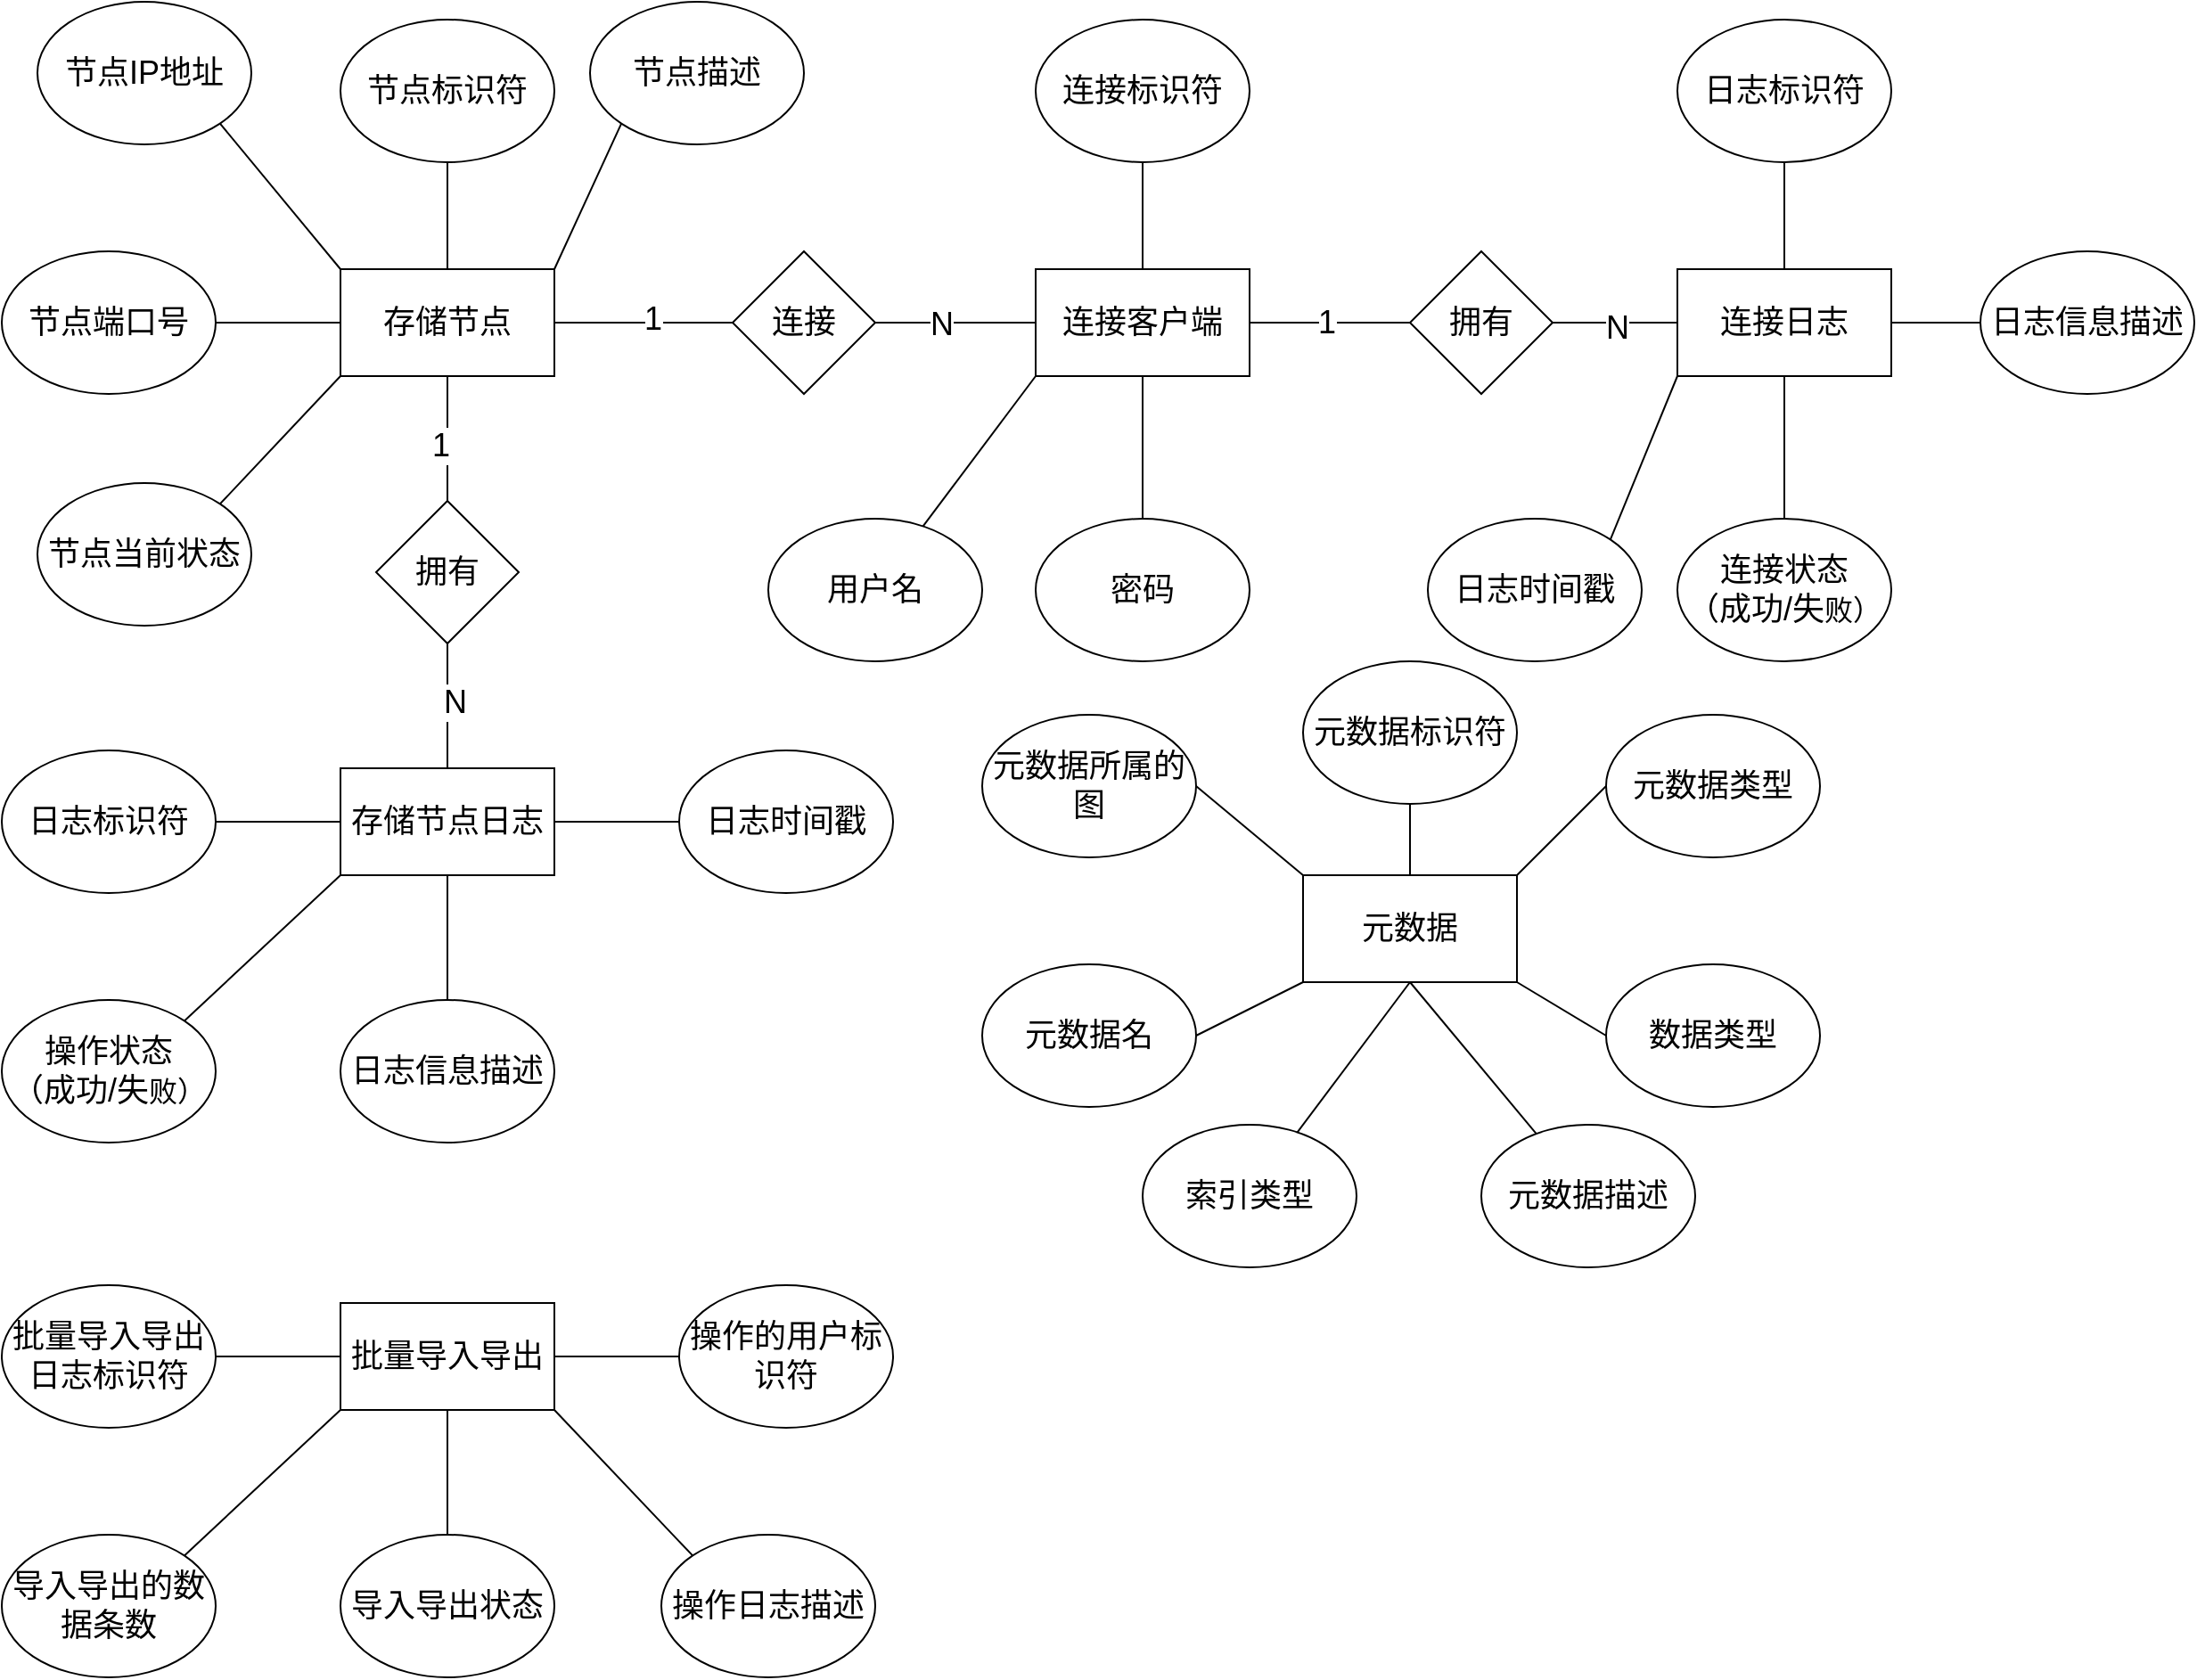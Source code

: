 <mxfile version="23.1.7" type="github">
  <diagram name="第 1 页" id="O520n5k4d-XmnUUx3r3Z">
    <mxGraphModel dx="2862" dy="1207" grid="1" gridSize="10" guides="1" tooltips="1" connect="1" arrows="1" fold="1" page="1" pageScale="1" pageWidth="827" pageHeight="1169" math="0" shadow="0">
      <root>
        <mxCell id="0" />
        <mxCell id="1" parent="0" />
        <mxCell id="6Zg3kNEFJYCapv534Jjk-8" style="edgeStyle=orthogonalEdgeStyle;rounded=0;orthogonalLoop=1;jettySize=auto;html=1;exitX=0.5;exitY=0;exitDx=0;exitDy=0;entryX=0.5;entryY=1;entryDx=0;entryDy=0;endArrow=none;endFill=0;" parent="1" source="6Zg3kNEFJYCapv534Jjk-3" target="6Zg3kNEFJYCapv534Jjk-4" edge="1">
          <mxGeometry relative="1" as="geometry" />
        </mxCell>
        <mxCell id="6Zg3kNEFJYCapv534Jjk-9" style="edgeStyle=orthogonalEdgeStyle;rounded=0;orthogonalLoop=1;jettySize=auto;html=1;exitX=0;exitY=0.5;exitDx=0;exitDy=0;endArrow=none;endFill=0;" parent="1" source="6Zg3kNEFJYCapv534Jjk-3" target="6Zg3kNEFJYCapv534Jjk-5" edge="1">
          <mxGeometry relative="1" as="geometry" />
        </mxCell>
        <mxCell id="6Zg3kNEFJYCapv534Jjk-11" style="rounded=0;orthogonalLoop=1;jettySize=auto;html=1;exitX=0;exitY=1;exitDx=0;exitDy=0;entryX=1;entryY=0;entryDx=0;entryDy=0;endArrow=none;endFill=0;" parent="1" source="6Zg3kNEFJYCapv534Jjk-3" target="6Zg3kNEFJYCapv534Jjk-7" edge="1">
          <mxGeometry relative="1" as="geometry" />
        </mxCell>
        <mxCell id="6Zg3kNEFJYCapv534Jjk-17" style="edgeStyle=orthogonalEdgeStyle;rounded=0;orthogonalLoop=1;jettySize=auto;html=1;exitX=1;exitY=0.5;exitDx=0;exitDy=0;entryX=0;entryY=0.5;entryDx=0;entryDy=0;endArrow=none;endFill=0;" parent="1" source="6Zg3kNEFJYCapv534Jjk-3" target="6Zg3kNEFJYCapv534Jjk-13" edge="1">
          <mxGeometry relative="1" as="geometry" />
        </mxCell>
        <mxCell id="6Zg3kNEFJYCapv534Jjk-26" value="&lt;font style=&quot;font-size: 18px;&quot;&gt;1&lt;/font&gt;" style="edgeLabel;html=1;align=center;verticalAlign=middle;resizable=0;points=[];" parent="6Zg3kNEFJYCapv534Jjk-17" vertex="1" connectable="0">
          <mxGeometry x="0.087" y="2" relative="1" as="geometry">
            <mxPoint as="offset" />
          </mxGeometry>
        </mxCell>
        <mxCell id="6Zg3kNEFJYCapv534Jjk-38" style="rounded=0;orthogonalLoop=1;jettySize=auto;html=1;exitX=0;exitY=0;exitDx=0;exitDy=0;entryX=1;entryY=1;entryDx=0;entryDy=0;endArrow=none;endFill=0;" parent="1" source="6Zg3kNEFJYCapv534Jjk-3" target="6Zg3kNEFJYCapv534Jjk-6" edge="1">
          <mxGeometry relative="1" as="geometry" />
        </mxCell>
        <mxCell id="6Zg3kNEFJYCapv534Jjk-42" style="edgeStyle=orthogonalEdgeStyle;rounded=0;orthogonalLoop=1;jettySize=auto;html=1;exitX=0.5;exitY=1;exitDx=0;exitDy=0;endArrow=none;endFill=0;" parent="1" source="6Zg3kNEFJYCapv534Jjk-3" target="6Zg3kNEFJYCapv534Jjk-41" edge="1">
          <mxGeometry relative="1" as="geometry" />
        </mxCell>
        <mxCell id="cuGuRo7syj6w-kKDCdX4-1" value="&lt;font style=&quot;font-size: 18px;&quot;&gt;1&lt;/font&gt;" style="edgeLabel;html=1;align=center;verticalAlign=middle;resizable=0;points=[];" parent="6Zg3kNEFJYCapv534Jjk-42" vertex="1" connectable="0">
          <mxGeometry x="0.105" y="-4" relative="1" as="geometry">
            <mxPoint as="offset" />
          </mxGeometry>
        </mxCell>
        <mxCell id="Qvd4GWLs-rVqjNRkkyem-2" style="rounded=0;orthogonalLoop=1;jettySize=auto;html=1;exitX=1;exitY=0;exitDx=0;exitDy=0;entryX=0;entryY=1;entryDx=0;entryDy=0;endArrow=none;endFill=0;" parent="1" source="6Zg3kNEFJYCapv534Jjk-3" target="Qvd4GWLs-rVqjNRkkyem-1" edge="1">
          <mxGeometry relative="1" as="geometry" />
        </mxCell>
        <mxCell id="6Zg3kNEFJYCapv534Jjk-3" value="&lt;font style=&quot;font-size: 18px;&quot;&gt;存储节点&lt;/font&gt;" style="rounded=0;whiteSpace=wrap;html=1;" parent="1" vertex="1">
          <mxGeometry x="180" y="270" width="120" height="60" as="geometry" />
        </mxCell>
        <mxCell id="6Zg3kNEFJYCapv534Jjk-4" value="&lt;font style=&quot;font-size: 18px;&quot;&gt;节点标识符&lt;/font&gt;" style="ellipse;whiteSpace=wrap;html=1;" parent="1" vertex="1">
          <mxGeometry x="180" y="130" width="120" height="80" as="geometry" />
        </mxCell>
        <mxCell id="6Zg3kNEFJYCapv534Jjk-5" value="&lt;font style=&quot;font-size: 18px;&quot;&gt;节点端口号&lt;/font&gt;" style="ellipse;whiteSpace=wrap;html=1;" parent="1" vertex="1">
          <mxGeometry x="-10" y="260" width="120" height="80" as="geometry" />
        </mxCell>
        <mxCell id="6Zg3kNEFJYCapv534Jjk-6" value="&lt;font style=&quot;font-size: 18px;&quot;&gt;节点IP地址&lt;/font&gt;" style="ellipse;whiteSpace=wrap;html=1;" parent="1" vertex="1">
          <mxGeometry x="10" y="120" width="120" height="80" as="geometry" />
        </mxCell>
        <mxCell id="6Zg3kNEFJYCapv534Jjk-7" value="&lt;font style=&quot;font-size: 18px;&quot;&gt;节点当前状态&lt;/font&gt;" style="ellipse;whiteSpace=wrap;html=1;" parent="1" vertex="1">
          <mxGeometry x="10" y="390" width="120" height="80" as="geometry" />
        </mxCell>
        <mxCell id="6Zg3kNEFJYCapv534Jjk-19" style="edgeStyle=orthogonalEdgeStyle;rounded=0;orthogonalLoop=1;jettySize=auto;html=1;exitX=0.5;exitY=0;exitDx=0;exitDy=0;entryX=0.5;entryY=1;entryDx=0;entryDy=0;endArrow=none;endFill=0;" parent="1" source="6Zg3kNEFJYCapv534Jjk-12" target="6Zg3kNEFJYCapv534Jjk-15" edge="1">
          <mxGeometry relative="1" as="geometry" />
        </mxCell>
        <mxCell id="6Zg3kNEFJYCapv534Jjk-22" style="rounded=0;orthogonalLoop=1;jettySize=auto;html=1;exitX=0;exitY=1;exitDx=0;exitDy=0;endArrow=none;endFill=0;" parent="1" source="6Zg3kNEFJYCapv534Jjk-12" target="6Zg3kNEFJYCapv534Jjk-14" edge="1">
          <mxGeometry relative="1" as="geometry" />
        </mxCell>
        <mxCell id="6Zg3kNEFJYCapv534Jjk-23" style="edgeStyle=orthogonalEdgeStyle;rounded=0;orthogonalLoop=1;jettySize=auto;html=1;exitX=0.5;exitY=1;exitDx=0;exitDy=0;entryX=0.5;entryY=0;entryDx=0;entryDy=0;endArrow=none;endFill=0;" parent="1" source="6Zg3kNEFJYCapv534Jjk-12" target="6Zg3kNEFJYCapv534Jjk-16" edge="1">
          <mxGeometry relative="1" as="geometry" />
        </mxCell>
        <mxCell id="6Zg3kNEFJYCapv534Jjk-28" style="edgeStyle=orthogonalEdgeStyle;rounded=0;orthogonalLoop=1;jettySize=auto;html=1;exitX=1;exitY=0.5;exitDx=0;exitDy=0;entryX=0;entryY=0.5;entryDx=0;entryDy=0;endArrow=none;endFill=0;" parent="1" source="6Zg3kNEFJYCapv534Jjk-12" target="6Zg3kNEFJYCapv534Jjk-25" edge="1">
          <mxGeometry relative="1" as="geometry" />
        </mxCell>
        <mxCell id="6Zg3kNEFJYCapv534Jjk-30" value="&lt;font style=&quot;font-size: 18px;&quot;&gt;1&lt;/font&gt;" style="edgeLabel;html=1;align=center;verticalAlign=middle;resizable=0;points=[];" parent="6Zg3kNEFJYCapv534Jjk-28" vertex="1" connectable="0">
          <mxGeometry x="-0.059" relative="1" as="geometry">
            <mxPoint as="offset" />
          </mxGeometry>
        </mxCell>
        <mxCell id="6Zg3kNEFJYCapv534Jjk-12" value="&lt;font style=&quot;font-size: 18px;&quot;&gt;连接客户端&lt;/font&gt;" style="rounded=0;whiteSpace=wrap;html=1;" parent="1" vertex="1">
          <mxGeometry x="570" y="270" width="120" height="60" as="geometry" />
        </mxCell>
        <mxCell id="6Zg3kNEFJYCapv534Jjk-18" style="edgeStyle=orthogonalEdgeStyle;rounded=0;orthogonalLoop=1;jettySize=auto;html=1;exitX=1;exitY=0.5;exitDx=0;exitDy=0;entryX=0;entryY=0.5;entryDx=0;entryDy=0;endArrow=none;endFill=0;" parent="1" source="6Zg3kNEFJYCapv534Jjk-13" target="6Zg3kNEFJYCapv534Jjk-12" edge="1">
          <mxGeometry relative="1" as="geometry" />
        </mxCell>
        <mxCell id="6Zg3kNEFJYCapv534Jjk-27" value="&lt;font style=&quot;font-size: 18px;&quot;&gt;N&lt;/font&gt;" style="edgeLabel;html=1;align=center;verticalAlign=middle;resizable=0;points=[];" parent="6Zg3kNEFJYCapv534Jjk-18" vertex="1" connectable="0">
          <mxGeometry x="-0.193" y="-1" relative="1" as="geometry">
            <mxPoint as="offset" />
          </mxGeometry>
        </mxCell>
        <mxCell id="6Zg3kNEFJYCapv534Jjk-13" value="&lt;span style=&quot;font-size: 18px;&quot;&gt;连接&lt;/span&gt;" style="rhombus;whiteSpace=wrap;html=1;" parent="1" vertex="1">
          <mxGeometry x="400" y="260" width="80" height="80" as="geometry" />
        </mxCell>
        <mxCell id="6Zg3kNEFJYCapv534Jjk-14" value="&lt;font style=&quot;font-size: 18px;&quot;&gt;用户名&lt;/font&gt;" style="ellipse;whiteSpace=wrap;html=1;" parent="1" vertex="1">
          <mxGeometry x="420" y="410" width="120" height="80" as="geometry" />
        </mxCell>
        <mxCell id="6Zg3kNEFJYCapv534Jjk-15" value="&lt;font style=&quot;font-size: 18px;&quot;&gt;连接标识符&lt;/font&gt;" style="ellipse;whiteSpace=wrap;html=1;" parent="1" vertex="1">
          <mxGeometry x="570" y="130" width="120" height="80" as="geometry" />
        </mxCell>
        <mxCell id="6Zg3kNEFJYCapv534Jjk-16" value="&lt;font style=&quot;font-size: 18px;&quot;&gt;密码&lt;/font&gt;" style="ellipse;whiteSpace=wrap;html=1;" parent="1" vertex="1">
          <mxGeometry x="570" y="410" width="120" height="80" as="geometry" />
        </mxCell>
        <mxCell id="6Zg3kNEFJYCapv534Jjk-35" style="rounded=0;orthogonalLoop=1;jettySize=auto;html=1;exitX=0;exitY=1;exitDx=0;exitDy=0;entryX=1;entryY=0;entryDx=0;entryDy=0;endArrow=none;endFill=0;" parent="1" source="6Zg3kNEFJYCapv534Jjk-24" target="6Zg3kNEFJYCapv534Jjk-33" edge="1">
          <mxGeometry relative="1" as="geometry" />
        </mxCell>
        <mxCell id="6Zg3kNEFJYCapv534Jjk-36" style="edgeStyle=orthogonalEdgeStyle;rounded=0;orthogonalLoop=1;jettySize=auto;html=1;exitX=0.5;exitY=1;exitDx=0;exitDy=0;endArrow=none;endFill=0;" parent="1" source="6Zg3kNEFJYCapv534Jjk-24" target="6Zg3kNEFJYCapv534Jjk-34" edge="1">
          <mxGeometry relative="1" as="geometry" />
        </mxCell>
        <mxCell id="6Zg3kNEFJYCapv534Jjk-37" style="edgeStyle=orthogonalEdgeStyle;rounded=0;orthogonalLoop=1;jettySize=auto;html=1;exitX=0.5;exitY=0;exitDx=0;exitDy=0;entryX=0.5;entryY=1;entryDx=0;entryDy=0;endArrow=none;endFill=0;" parent="1" source="6Zg3kNEFJYCapv534Jjk-24" target="6Zg3kNEFJYCapv534Jjk-32" edge="1">
          <mxGeometry relative="1" as="geometry" />
        </mxCell>
        <mxCell id="Qvd4GWLs-rVqjNRkkyem-8" style="edgeStyle=orthogonalEdgeStyle;rounded=0;orthogonalLoop=1;jettySize=auto;html=1;exitX=1;exitY=0.5;exitDx=0;exitDy=0;entryX=0;entryY=0.5;entryDx=0;entryDy=0;endArrow=none;endFill=0;" parent="1" source="6Zg3kNEFJYCapv534Jjk-24" target="Qvd4GWLs-rVqjNRkkyem-7" edge="1">
          <mxGeometry relative="1" as="geometry" />
        </mxCell>
        <mxCell id="6Zg3kNEFJYCapv534Jjk-24" value="&lt;font style=&quot;font-size: 18px;&quot;&gt;连接日志&lt;/font&gt;" style="rounded=0;whiteSpace=wrap;html=1;" parent="1" vertex="1">
          <mxGeometry x="930" y="270" width="120" height="60" as="geometry" />
        </mxCell>
        <mxCell id="6Zg3kNEFJYCapv534Jjk-29" style="edgeStyle=orthogonalEdgeStyle;rounded=0;orthogonalLoop=1;jettySize=auto;html=1;exitX=1;exitY=0.5;exitDx=0;exitDy=0;entryX=0;entryY=0.5;entryDx=0;entryDy=0;endArrow=none;endFill=0;" parent="1" source="6Zg3kNEFJYCapv534Jjk-25" target="6Zg3kNEFJYCapv534Jjk-24" edge="1">
          <mxGeometry relative="1" as="geometry" />
        </mxCell>
        <mxCell id="6Zg3kNEFJYCapv534Jjk-31" value="&lt;font style=&quot;font-size: 18px;&quot;&gt;N&lt;/font&gt;" style="edgeLabel;html=1;align=center;verticalAlign=middle;resizable=0;points=[];" parent="6Zg3kNEFJYCapv534Jjk-29" vertex="1" connectable="0">
          <mxGeometry x="0.009" y="-3" relative="1" as="geometry">
            <mxPoint as="offset" />
          </mxGeometry>
        </mxCell>
        <mxCell id="6Zg3kNEFJYCapv534Jjk-25" value="&lt;font style=&quot;font-size: 18px;&quot;&gt;拥有&lt;/font&gt;" style="rhombus;whiteSpace=wrap;html=1;" parent="1" vertex="1">
          <mxGeometry x="780" y="260" width="80" height="80" as="geometry" />
        </mxCell>
        <mxCell id="6Zg3kNEFJYCapv534Jjk-32" value="&lt;font style=&quot;font-size: 18px;&quot;&gt;日志标识符&lt;/font&gt;" style="ellipse;whiteSpace=wrap;html=1;" parent="1" vertex="1">
          <mxGeometry x="930" y="130" width="120" height="80" as="geometry" />
        </mxCell>
        <mxCell id="6Zg3kNEFJYCapv534Jjk-33" value="&lt;font style=&quot;font-size: 18px;&quot;&gt;日志时间戳&lt;/font&gt;" style="ellipse;whiteSpace=wrap;html=1;" parent="1" vertex="1">
          <mxGeometry x="790" y="410" width="120" height="80" as="geometry" />
        </mxCell>
        <mxCell id="6Zg3kNEFJYCapv534Jjk-34" value="&lt;div&gt;&lt;font style=&quot;font-size: 18px;&quot;&gt;连接状态&lt;/font&gt;&lt;/div&gt;&lt;div&gt;&lt;font style=&quot;font-size: 18px;&quot;&gt;（成功/失&lt;/font&gt;&lt;span style=&quot;font-size: medium; background-color: initial;&quot;&gt;败）&lt;/span&gt;&lt;/div&gt;" style="ellipse;whiteSpace=wrap;html=1;" parent="1" vertex="1">
          <mxGeometry x="930" y="410" width="120" height="80" as="geometry" />
        </mxCell>
        <mxCell id="6Zg3kNEFJYCapv534Jjk-47" style="edgeStyle=orthogonalEdgeStyle;rounded=0;orthogonalLoop=1;jettySize=auto;html=1;exitX=1;exitY=0.5;exitDx=0;exitDy=0;endArrow=none;endFill=0;" parent="1" source="6Zg3kNEFJYCapv534Jjk-40" target="6Zg3kNEFJYCapv534Jjk-45" edge="1">
          <mxGeometry relative="1" as="geometry" />
        </mxCell>
        <mxCell id="Qvd4GWLs-rVqjNRkkyem-5" style="rounded=0;orthogonalLoop=1;jettySize=auto;html=1;exitX=0;exitY=1;exitDx=0;exitDy=0;entryX=1;entryY=0;entryDx=0;entryDy=0;endArrow=none;endFill=0;" parent="1" source="6Zg3kNEFJYCapv534Jjk-40" target="Qvd4GWLs-rVqjNRkkyem-3" edge="1">
          <mxGeometry relative="1" as="geometry" />
        </mxCell>
        <mxCell id="Qvd4GWLs-rVqjNRkkyem-6" style="edgeStyle=orthogonalEdgeStyle;rounded=0;orthogonalLoop=1;jettySize=auto;html=1;exitX=0.5;exitY=1;exitDx=0;exitDy=0;entryX=0.5;entryY=0;entryDx=0;entryDy=0;endArrow=none;endFill=0;" parent="1" source="6Zg3kNEFJYCapv534Jjk-40" target="Qvd4GWLs-rVqjNRkkyem-4" edge="1">
          <mxGeometry relative="1" as="geometry" />
        </mxCell>
        <mxCell id="6Zg3kNEFJYCapv534Jjk-40" value="&lt;font style=&quot;font-size: 18px;&quot;&gt;存储节点日志&lt;/font&gt;" style="rounded=0;whiteSpace=wrap;html=1;" parent="1" vertex="1">
          <mxGeometry x="180" y="550" width="120" height="60" as="geometry" />
        </mxCell>
        <mxCell id="6Zg3kNEFJYCapv534Jjk-43" style="edgeStyle=orthogonalEdgeStyle;rounded=0;orthogonalLoop=1;jettySize=auto;html=1;exitX=0.5;exitY=1;exitDx=0;exitDy=0;entryX=0.5;entryY=0;entryDx=0;entryDy=0;endArrow=none;endFill=0;" parent="1" source="6Zg3kNEFJYCapv534Jjk-41" target="6Zg3kNEFJYCapv534Jjk-40" edge="1">
          <mxGeometry relative="1" as="geometry" />
        </mxCell>
        <mxCell id="cuGuRo7syj6w-kKDCdX4-2" value="&lt;font style=&quot;font-size: 18px;&quot;&gt;N&lt;/font&gt;" style="edgeLabel;html=1;align=center;verticalAlign=middle;resizable=0;points=[];" parent="6Zg3kNEFJYCapv534Jjk-43" vertex="1" connectable="0">
          <mxGeometry x="-0.076" y="4" relative="1" as="geometry">
            <mxPoint as="offset" />
          </mxGeometry>
        </mxCell>
        <mxCell id="6Zg3kNEFJYCapv534Jjk-41" value="&lt;span style=&quot;font-size: 18px;&quot;&gt;拥有&lt;/span&gt;" style="rhombus;whiteSpace=wrap;html=1;" parent="1" vertex="1">
          <mxGeometry x="200" y="400" width="80" height="80" as="geometry" />
        </mxCell>
        <mxCell id="6Zg3kNEFJYCapv534Jjk-46" style="edgeStyle=orthogonalEdgeStyle;rounded=0;orthogonalLoop=1;jettySize=auto;html=1;exitX=1;exitY=0.5;exitDx=0;exitDy=0;entryX=0;entryY=0.5;entryDx=0;entryDy=0;endArrow=none;endFill=0;" parent="1" source="6Zg3kNEFJYCapv534Jjk-44" target="6Zg3kNEFJYCapv534Jjk-40" edge="1">
          <mxGeometry relative="1" as="geometry" />
        </mxCell>
        <mxCell id="6Zg3kNEFJYCapv534Jjk-44" value="&lt;font style=&quot;font-size: 18px;&quot;&gt;日志标识符&lt;/font&gt;" style="ellipse;whiteSpace=wrap;html=1;" parent="1" vertex="1">
          <mxGeometry x="-10" y="540" width="120" height="80" as="geometry" />
        </mxCell>
        <mxCell id="6Zg3kNEFJYCapv534Jjk-45" value="&lt;font style=&quot;font-size: 18px;&quot;&gt;日志时间戳&lt;/font&gt;" style="ellipse;whiteSpace=wrap;html=1;" parent="1" vertex="1">
          <mxGeometry x="370" y="540" width="120" height="80" as="geometry" />
        </mxCell>
        <mxCell id="Qvd4GWLs-rVqjNRkkyem-1" value="&lt;font style=&quot;font-size: 18px;&quot;&gt;节点描述&lt;/font&gt;" style="ellipse;whiteSpace=wrap;html=1;" parent="1" vertex="1">
          <mxGeometry x="320" y="120" width="120" height="80" as="geometry" />
        </mxCell>
        <mxCell id="Qvd4GWLs-rVqjNRkkyem-3" value="&lt;div&gt;&lt;font style=&quot;font-size: 18px;&quot;&gt;操作状态&lt;/font&gt;&lt;/div&gt;&lt;div&gt;&lt;font style=&quot;font-size: 18px;&quot;&gt;（成功/失&lt;/font&gt;&lt;span style=&quot;font-size: medium; background-color: initial;&quot;&gt;败）&lt;/span&gt;&lt;/div&gt;" style="ellipse;whiteSpace=wrap;html=1;" parent="1" vertex="1">
          <mxGeometry x="-10" y="680" width="120" height="80" as="geometry" />
        </mxCell>
        <mxCell id="Qvd4GWLs-rVqjNRkkyem-4" value="&lt;font style=&quot;font-size: 18px;&quot;&gt;日志信息描述&lt;/font&gt;" style="ellipse;whiteSpace=wrap;html=1;" parent="1" vertex="1">
          <mxGeometry x="180" y="680" width="120" height="80" as="geometry" />
        </mxCell>
        <mxCell id="Qvd4GWLs-rVqjNRkkyem-7" value="&lt;font style=&quot;font-size: 18px;&quot;&gt;日志信息描述&lt;/font&gt;" style="ellipse;whiteSpace=wrap;html=1;" parent="1" vertex="1">
          <mxGeometry x="1100" y="260" width="120" height="80" as="geometry" />
        </mxCell>
        <mxCell id="B0VI_LBYEwfR2nigLLFD-10" style="rounded=0;orthogonalLoop=1;jettySize=auto;html=1;exitX=0;exitY=1;exitDx=0;exitDy=0;entryX=1;entryY=0.5;entryDx=0;entryDy=0;endArrow=none;endFill=0;" edge="1" parent="1" source="B0VI_LBYEwfR2nigLLFD-2" target="B0VI_LBYEwfR2nigLLFD-6">
          <mxGeometry relative="1" as="geometry" />
        </mxCell>
        <mxCell id="B0VI_LBYEwfR2nigLLFD-11" style="rounded=0;orthogonalLoop=1;jettySize=auto;html=1;exitX=1;exitY=1;exitDx=0;exitDy=0;entryX=0;entryY=0.5;entryDx=0;entryDy=0;endArrow=none;endFill=0;" edge="1" parent="1" source="B0VI_LBYEwfR2nigLLFD-2" target="B0VI_LBYEwfR2nigLLFD-8">
          <mxGeometry relative="1" as="geometry" />
        </mxCell>
        <mxCell id="B0VI_LBYEwfR2nigLLFD-12" style="edgeStyle=orthogonalEdgeStyle;rounded=0;orthogonalLoop=1;jettySize=auto;html=1;exitX=0.5;exitY=0;exitDx=0;exitDy=0;entryX=0.5;entryY=1;entryDx=0;entryDy=0;endArrow=none;endFill=0;" edge="1" parent="1" source="B0VI_LBYEwfR2nigLLFD-2" target="B0VI_LBYEwfR2nigLLFD-4">
          <mxGeometry relative="1" as="geometry" />
        </mxCell>
        <mxCell id="B0VI_LBYEwfR2nigLLFD-13" style="rounded=0;orthogonalLoop=1;jettySize=auto;html=1;exitX=0;exitY=0;exitDx=0;exitDy=0;entryX=1;entryY=0.5;entryDx=0;entryDy=0;endArrow=none;endFill=0;" edge="1" parent="1" source="B0VI_LBYEwfR2nigLLFD-2" target="B0VI_LBYEwfR2nigLLFD-3">
          <mxGeometry relative="1" as="geometry" />
        </mxCell>
        <mxCell id="B0VI_LBYEwfR2nigLLFD-14" style="rounded=0;orthogonalLoop=1;jettySize=auto;html=1;exitX=1;exitY=0;exitDx=0;exitDy=0;entryX=0;entryY=0.5;entryDx=0;entryDy=0;endArrow=none;endFill=0;" edge="1" parent="1" source="B0VI_LBYEwfR2nigLLFD-2" target="B0VI_LBYEwfR2nigLLFD-5">
          <mxGeometry relative="1" as="geometry" />
        </mxCell>
        <mxCell id="B0VI_LBYEwfR2nigLLFD-15" style="rounded=0;orthogonalLoop=1;jettySize=auto;html=1;exitX=0.5;exitY=1;exitDx=0;exitDy=0;endArrow=none;endFill=0;" edge="1" parent="1" source="B0VI_LBYEwfR2nigLLFD-2" target="B0VI_LBYEwfR2nigLLFD-7">
          <mxGeometry relative="1" as="geometry" />
        </mxCell>
        <mxCell id="B0VI_LBYEwfR2nigLLFD-16" style="rounded=0;orthogonalLoop=1;jettySize=auto;html=1;exitX=0.5;exitY=1;exitDx=0;exitDy=0;endArrow=none;endFill=0;" edge="1" parent="1" source="B0VI_LBYEwfR2nigLLFD-2" target="B0VI_LBYEwfR2nigLLFD-9">
          <mxGeometry relative="1" as="geometry" />
        </mxCell>
        <mxCell id="B0VI_LBYEwfR2nigLLFD-2" value="&lt;font style=&quot;font-size: 18px;&quot;&gt;元数据&lt;/font&gt;" style="rounded=0;whiteSpace=wrap;html=1;" vertex="1" parent="1">
          <mxGeometry x="720" y="610" width="120" height="60" as="geometry" />
        </mxCell>
        <mxCell id="B0VI_LBYEwfR2nigLLFD-3" value="&lt;font style=&quot;font-size: 18px;&quot;&gt;元数据所属的图&lt;/font&gt;" style="ellipse;whiteSpace=wrap;html=1;" vertex="1" parent="1">
          <mxGeometry x="540" y="520" width="120" height="80" as="geometry" />
        </mxCell>
        <mxCell id="B0VI_LBYEwfR2nigLLFD-4" value="&lt;font style=&quot;font-size: 18px;&quot;&gt;元数据标识符&lt;/font&gt;" style="ellipse;whiteSpace=wrap;html=1;" vertex="1" parent="1">
          <mxGeometry x="720" y="490" width="120" height="80" as="geometry" />
        </mxCell>
        <mxCell id="B0VI_LBYEwfR2nigLLFD-5" value="&lt;font style=&quot;font-size: 18px;&quot;&gt;元数据类型&lt;/font&gt;" style="ellipse;whiteSpace=wrap;html=1;" vertex="1" parent="1">
          <mxGeometry x="890" y="520" width="120" height="80" as="geometry" />
        </mxCell>
        <mxCell id="B0VI_LBYEwfR2nigLLFD-6" value="&lt;font style=&quot;font-size: 18px;&quot;&gt;元数据名&lt;/font&gt;" style="ellipse;whiteSpace=wrap;html=1;" vertex="1" parent="1">
          <mxGeometry x="540" y="660" width="120" height="80" as="geometry" />
        </mxCell>
        <mxCell id="B0VI_LBYEwfR2nigLLFD-7" value="&lt;font style=&quot;font-size: 18px;&quot;&gt;索引类型&lt;/font&gt;" style="ellipse;whiteSpace=wrap;html=1;" vertex="1" parent="1">
          <mxGeometry x="630" y="750" width="120" height="80" as="geometry" />
        </mxCell>
        <mxCell id="B0VI_LBYEwfR2nigLLFD-8" value="&lt;font style=&quot;font-size: 18px;&quot;&gt;数据类型&lt;/font&gt;" style="ellipse;whiteSpace=wrap;html=1;" vertex="1" parent="1">
          <mxGeometry x="890" y="660" width="120" height="80" as="geometry" />
        </mxCell>
        <mxCell id="B0VI_LBYEwfR2nigLLFD-9" value="&lt;font style=&quot;font-size: 18px;&quot;&gt;元数据描述&lt;/font&gt;" style="ellipse;whiteSpace=wrap;html=1;" vertex="1" parent="1">
          <mxGeometry x="820" y="750" width="120" height="80" as="geometry" />
        </mxCell>
        <mxCell id="B0VI_LBYEwfR2nigLLFD-17" style="edgeStyle=orthogonalEdgeStyle;rounded=0;orthogonalLoop=1;jettySize=auto;html=1;exitX=1;exitY=0.5;exitDx=0;exitDy=0;endArrow=none;endFill=0;" edge="1" source="B0VI_LBYEwfR2nigLLFD-20" target="B0VI_LBYEwfR2nigLLFD-23" parent="1">
          <mxGeometry relative="1" as="geometry" />
        </mxCell>
        <mxCell id="B0VI_LBYEwfR2nigLLFD-18" style="rounded=0;orthogonalLoop=1;jettySize=auto;html=1;exitX=0;exitY=1;exitDx=0;exitDy=0;entryX=1;entryY=0;entryDx=0;entryDy=0;endArrow=none;endFill=0;" edge="1" source="B0VI_LBYEwfR2nigLLFD-20" target="B0VI_LBYEwfR2nigLLFD-24" parent="1">
          <mxGeometry relative="1" as="geometry" />
        </mxCell>
        <mxCell id="B0VI_LBYEwfR2nigLLFD-19" style="edgeStyle=orthogonalEdgeStyle;rounded=0;orthogonalLoop=1;jettySize=auto;html=1;exitX=0.5;exitY=1;exitDx=0;exitDy=0;entryX=0.5;entryY=0;entryDx=0;entryDy=0;endArrow=none;endFill=0;" edge="1" source="B0VI_LBYEwfR2nigLLFD-20" target="B0VI_LBYEwfR2nigLLFD-25" parent="1">
          <mxGeometry relative="1" as="geometry" />
        </mxCell>
        <mxCell id="B0VI_LBYEwfR2nigLLFD-27" style="rounded=0;orthogonalLoop=1;jettySize=auto;html=1;exitX=1;exitY=1;exitDx=0;exitDy=0;entryX=0;entryY=0;entryDx=0;entryDy=0;endArrow=none;endFill=0;" edge="1" parent="1" source="B0VI_LBYEwfR2nigLLFD-20" target="B0VI_LBYEwfR2nigLLFD-26">
          <mxGeometry relative="1" as="geometry" />
        </mxCell>
        <mxCell id="B0VI_LBYEwfR2nigLLFD-20" value="&lt;font style=&quot;font-size: 18px;&quot;&gt;批量导入导出&lt;/font&gt;" style="rounded=0;whiteSpace=wrap;html=1;" vertex="1" parent="1">
          <mxGeometry x="180" y="850" width="120" height="60" as="geometry" />
        </mxCell>
        <mxCell id="B0VI_LBYEwfR2nigLLFD-21" style="edgeStyle=orthogonalEdgeStyle;rounded=0;orthogonalLoop=1;jettySize=auto;html=1;exitX=1;exitY=0.5;exitDx=0;exitDy=0;entryX=0;entryY=0.5;entryDx=0;entryDy=0;endArrow=none;endFill=0;" edge="1" source="B0VI_LBYEwfR2nigLLFD-22" target="B0VI_LBYEwfR2nigLLFD-20" parent="1">
          <mxGeometry relative="1" as="geometry" />
        </mxCell>
        <mxCell id="B0VI_LBYEwfR2nigLLFD-22" value="&lt;div&gt;&lt;font style=&quot;font-size: 18px;&quot;&gt;&lt;font style=&quot;&quot;&gt;批量导入导出日志&lt;/font&gt;&lt;span style=&quot;background-color: initial;&quot;&gt;标识符&lt;/span&gt;&lt;/font&gt;&lt;/div&gt;" style="ellipse;whiteSpace=wrap;html=1;" vertex="1" parent="1">
          <mxGeometry x="-10" y="840" width="120" height="80" as="geometry" />
        </mxCell>
        <mxCell id="B0VI_LBYEwfR2nigLLFD-23" value="&lt;font style=&quot;font-size: 18px;&quot;&gt;操作的用户标识符&lt;/font&gt;" style="ellipse;whiteSpace=wrap;html=1;" vertex="1" parent="1">
          <mxGeometry x="370" y="840" width="120" height="80" as="geometry" />
        </mxCell>
        <mxCell id="B0VI_LBYEwfR2nigLLFD-24" value="&lt;div&gt;&lt;span style=&quot;font-size: 18px;&quot;&gt;导入导出的数据条数&lt;/span&gt;&lt;/div&gt;" style="ellipse;whiteSpace=wrap;html=1;" vertex="1" parent="1">
          <mxGeometry x="-10" y="980" width="120" height="80" as="geometry" />
        </mxCell>
        <mxCell id="B0VI_LBYEwfR2nigLLFD-25" value="&lt;font style=&quot;font-size: 18px;&quot;&gt;导入导出状态&lt;/font&gt;" style="ellipse;whiteSpace=wrap;html=1;" vertex="1" parent="1">
          <mxGeometry x="180" y="980" width="120" height="80" as="geometry" />
        </mxCell>
        <mxCell id="B0VI_LBYEwfR2nigLLFD-26" value="&lt;font style=&quot;font-size: 18px;&quot;&gt;操作日志描述&lt;/font&gt;" style="ellipse;whiteSpace=wrap;html=1;" vertex="1" parent="1">
          <mxGeometry x="360" y="980" width="120" height="80" as="geometry" />
        </mxCell>
      </root>
    </mxGraphModel>
  </diagram>
</mxfile>
